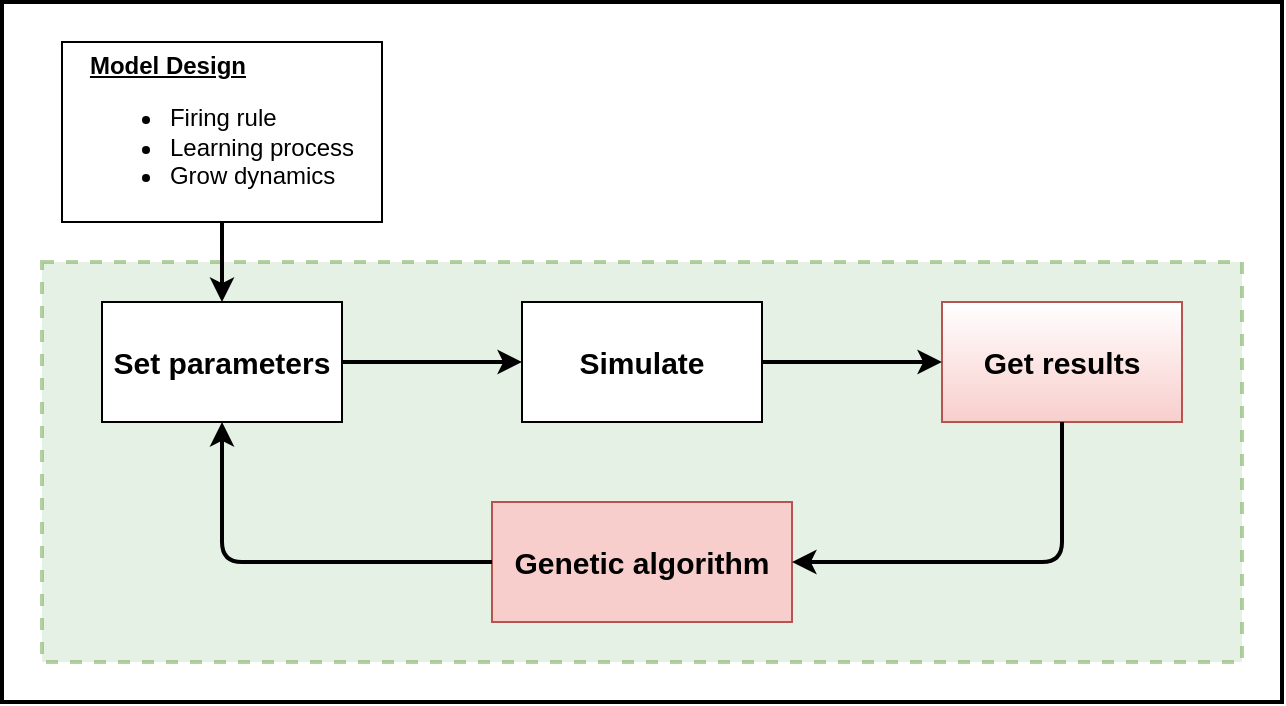 <mxfile version="10.7.3" type="device"><diagram id="Yjvzno7i9703B5tfR5sQ" name="Page-1"><mxGraphModel dx="1173" dy="678" grid="1" gridSize="10" guides="1" tooltips="1" connect="1" arrows="1" fold="1" page="1" pageScale="1" pageWidth="850" pageHeight="1100" math="0" shadow="0"><root><mxCell id="0"/><mxCell id="1" parent="0"/><mxCell id="7OF50AlJMgcykV89xBqb-12" value="" style="rounded=0;whiteSpace=wrap;html=1;shadow=0;comic=0;strokeColor=#000000;strokeWidth=2;fillColor=none;gradientColor=#FFCCE6;" vertex="1" parent="1"><mxGeometry x="110" y="60" width="640" height="350" as="geometry"/></mxCell><mxCell id="7OF50AlJMgcykV89xBqb-6" value="" style="rounded=0;whiteSpace=wrap;html=1;shadow=0;comic=0;fillColor=#d5e8d4;strokeWidth=2;strokeColor=#82b366;dashed=1;opacity=60;" vertex="1" parent="1"><mxGeometry x="130" y="190" width="600" height="200" as="geometry"/></mxCell><mxCell id="7OF50AlJMgcykV89xBqb-1" value="&lt;div align=&quot;left&quot;&gt;&lt;b&gt;&lt;u style=&quot;line-height: 70%&quot;&gt;Model Design&lt;/u&gt;&lt;/b&gt;&lt;/div&gt;&lt;div align=&quot;left&quot;&gt;&lt;ul&gt;&lt;li&gt;Firing rule&lt;/li&gt;&lt;li&gt;Learning process&lt;/li&gt;&lt;li&gt;Grow dynamics&lt;/li&gt;&lt;/ul&gt;&lt;/div&gt;" style="rounded=0;whiteSpace=wrap;html=1;" vertex="1" parent="1"><mxGeometry x="140" y="80" width="160" height="90" as="geometry"/></mxCell><mxCell id="7OF50AlJMgcykV89xBqb-2" value="&lt;b&gt;&lt;font style=&quot;font-size: 15px&quot; face=&quot;Helvetica&quot;&gt;Set parameters&lt;/font&gt;&lt;/b&gt;" style="rounded=0;whiteSpace=wrap;html=1;" vertex="1" parent="1"><mxGeometry x="160" y="210" width="120" height="60" as="geometry"/></mxCell><mxCell id="7OF50AlJMgcykV89xBqb-3" value="&lt;b&gt;&lt;font style=&quot;font-size: 15px&quot;&gt;Simulate&lt;/font&gt;&lt;/b&gt;" style="rounded=0;whiteSpace=wrap;html=1;" vertex="1" parent="1"><mxGeometry x="370" y="210" width="120" height="60" as="geometry"/></mxCell><mxCell id="7OF50AlJMgcykV89xBqb-4" value="&lt;b&gt;&lt;font style=&quot;font-size: 15px&quot;&gt;Get results&lt;/font&gt;&lt;/b&gt;" style="rounded=0;whiteSpace=wrap;html=1;fillColor=#f8cecc;strokeColor=#b85450;gradientColor=#ffffff;gradientDirection=north;" vertex="1" parent="1"><mxGeometry x="580" y="210" width="120" height="60" as="geometry"/></mxCell><mxCell id="7OF50AlJMgcykV89xBqb-5" value="&lt;b&gt;&lt;font style=&quot;font-size: 15px&quot;&gt;Genetic algorithm&lt;/font&gt;&lt;/b&gt;" style="rounded=0;whiteSpace=wrap;html=1;shadow=0;comic=0;fillColor=#f8cecc;strokeColor=#b85450;" vertex="1" parent="1"><mxGeometry x="355" y="310" width="150" height="60" as="geometry"/></mxCell><mxCell id="7OF50AlJMgcykV89xBqb-7" value="" style="endArrow=classic;html=1;exitX=1;exitY=0.5;exitDx=0;exitDy=0;entryX=0;entryY=0.5;entryDx=0;entryDy=0;strokeWidth=2;" edge="1" parent="1" source="7OF50AlJMgcykV89xBqb-2" target="7OF50AlJMgcykV89xBqb-3"><mxGeometry width="50" height="50" relative="1" as="geometry"><mxPoint x="130" y="460" as="sourcePoint"/><mxPoint x="180" y="410" as="targetPoint"/></mxGeometry></mxCell><mxCell id="7OF50AlJMgcykV89xBqb-8" value="" style="endArrow=classic;html=1;exitX=1;exitY=0.5;exitDx=0;exitDy=0;entryX=0;entryY=0.5;entryDx=0;entryDy=0;strokeWidth=2;" edge="1" parent="1" source="7OF50AlJMgcykV89xBqb-3" target="7OF50AlJMgcykV89xBqb-4"><mxGeometry width="50" height="50" relative="1" as="geometry"><mxPoint x="290" y="250" as="sourcePoint"/><mxPoint x="380" y="250" as="targetPoint"/></mxGeometry></mxCell><mxCell id="7OF50AlJMgcykV89xBqb-9" value="" style="endArrow=classic;html=1;exitX=0.5;exitY=1;exitDx=0;exitDy=0;entryX=1;entryY=0.5;entryDx=0;entryDy=0;strokeWidth=2;" edge="1" parent="1" source="7OF50AlJMgcykV89xBqb-4" target="7OF50AlJMgcykV89xBqb-5"><mxGeometry width="50" height="50" relative="1" as="geometry"><mxPoint x="300" y="260" as="sourcePoint"/><mxPoint x="390" y="260" as="targetPoint"/><Array as="points"><mxPoint x="640" y="340"/></Array></mxGeometry></mxCell><mxCell id="7OF50AlJMgcykV89xBqb-10" value="" style="endArrow=classic;html=1;exitX=0;exitY=0.5;exitDx=0;exitDy=0;entryX=0.5;entryY=1;entryDx=0;entryDy=0;strokeWidth=2;" edge="1" parent="1" source="7OF50AlJMgcykV89xBqb-5" target="7OF50AlJMgcykV89xBqb-2"><mxGeometry width="50" height="50" relative="1" as="geometry"><mxPoint x="310" y="270" as="sourcePoint"/><mxPoint x="400" y="270" as="targetPoint"/><Array as="points"><mxPoint x="220" y="340"/></Array></mxGeometry></mxCell><mxCell id="7OF50AlJMgcykV89xBqb-11" value="" style="endArrow=classic;html=1;exitX=0.5;exitY=1;exitDx=0;exitDy=0;entryX=0.5;entryY=0;entryDx=0;entryDy=0;strokeWidth=2;" edge="1" parent="1" source="7OF50AlJMgcykV89xBqb-1" target="7OF50AlJMgcykV89xBqb-2"><mxGeometry width="50" height="50" relative="1" as="geometry"><mxPoint x="320" y="280" as="sourcePoint"/><mxPoint x="410" y="280" as="targetPoint"/></mxGeometry></mxCell></root></mxGraphModel></diagram></mxfile>